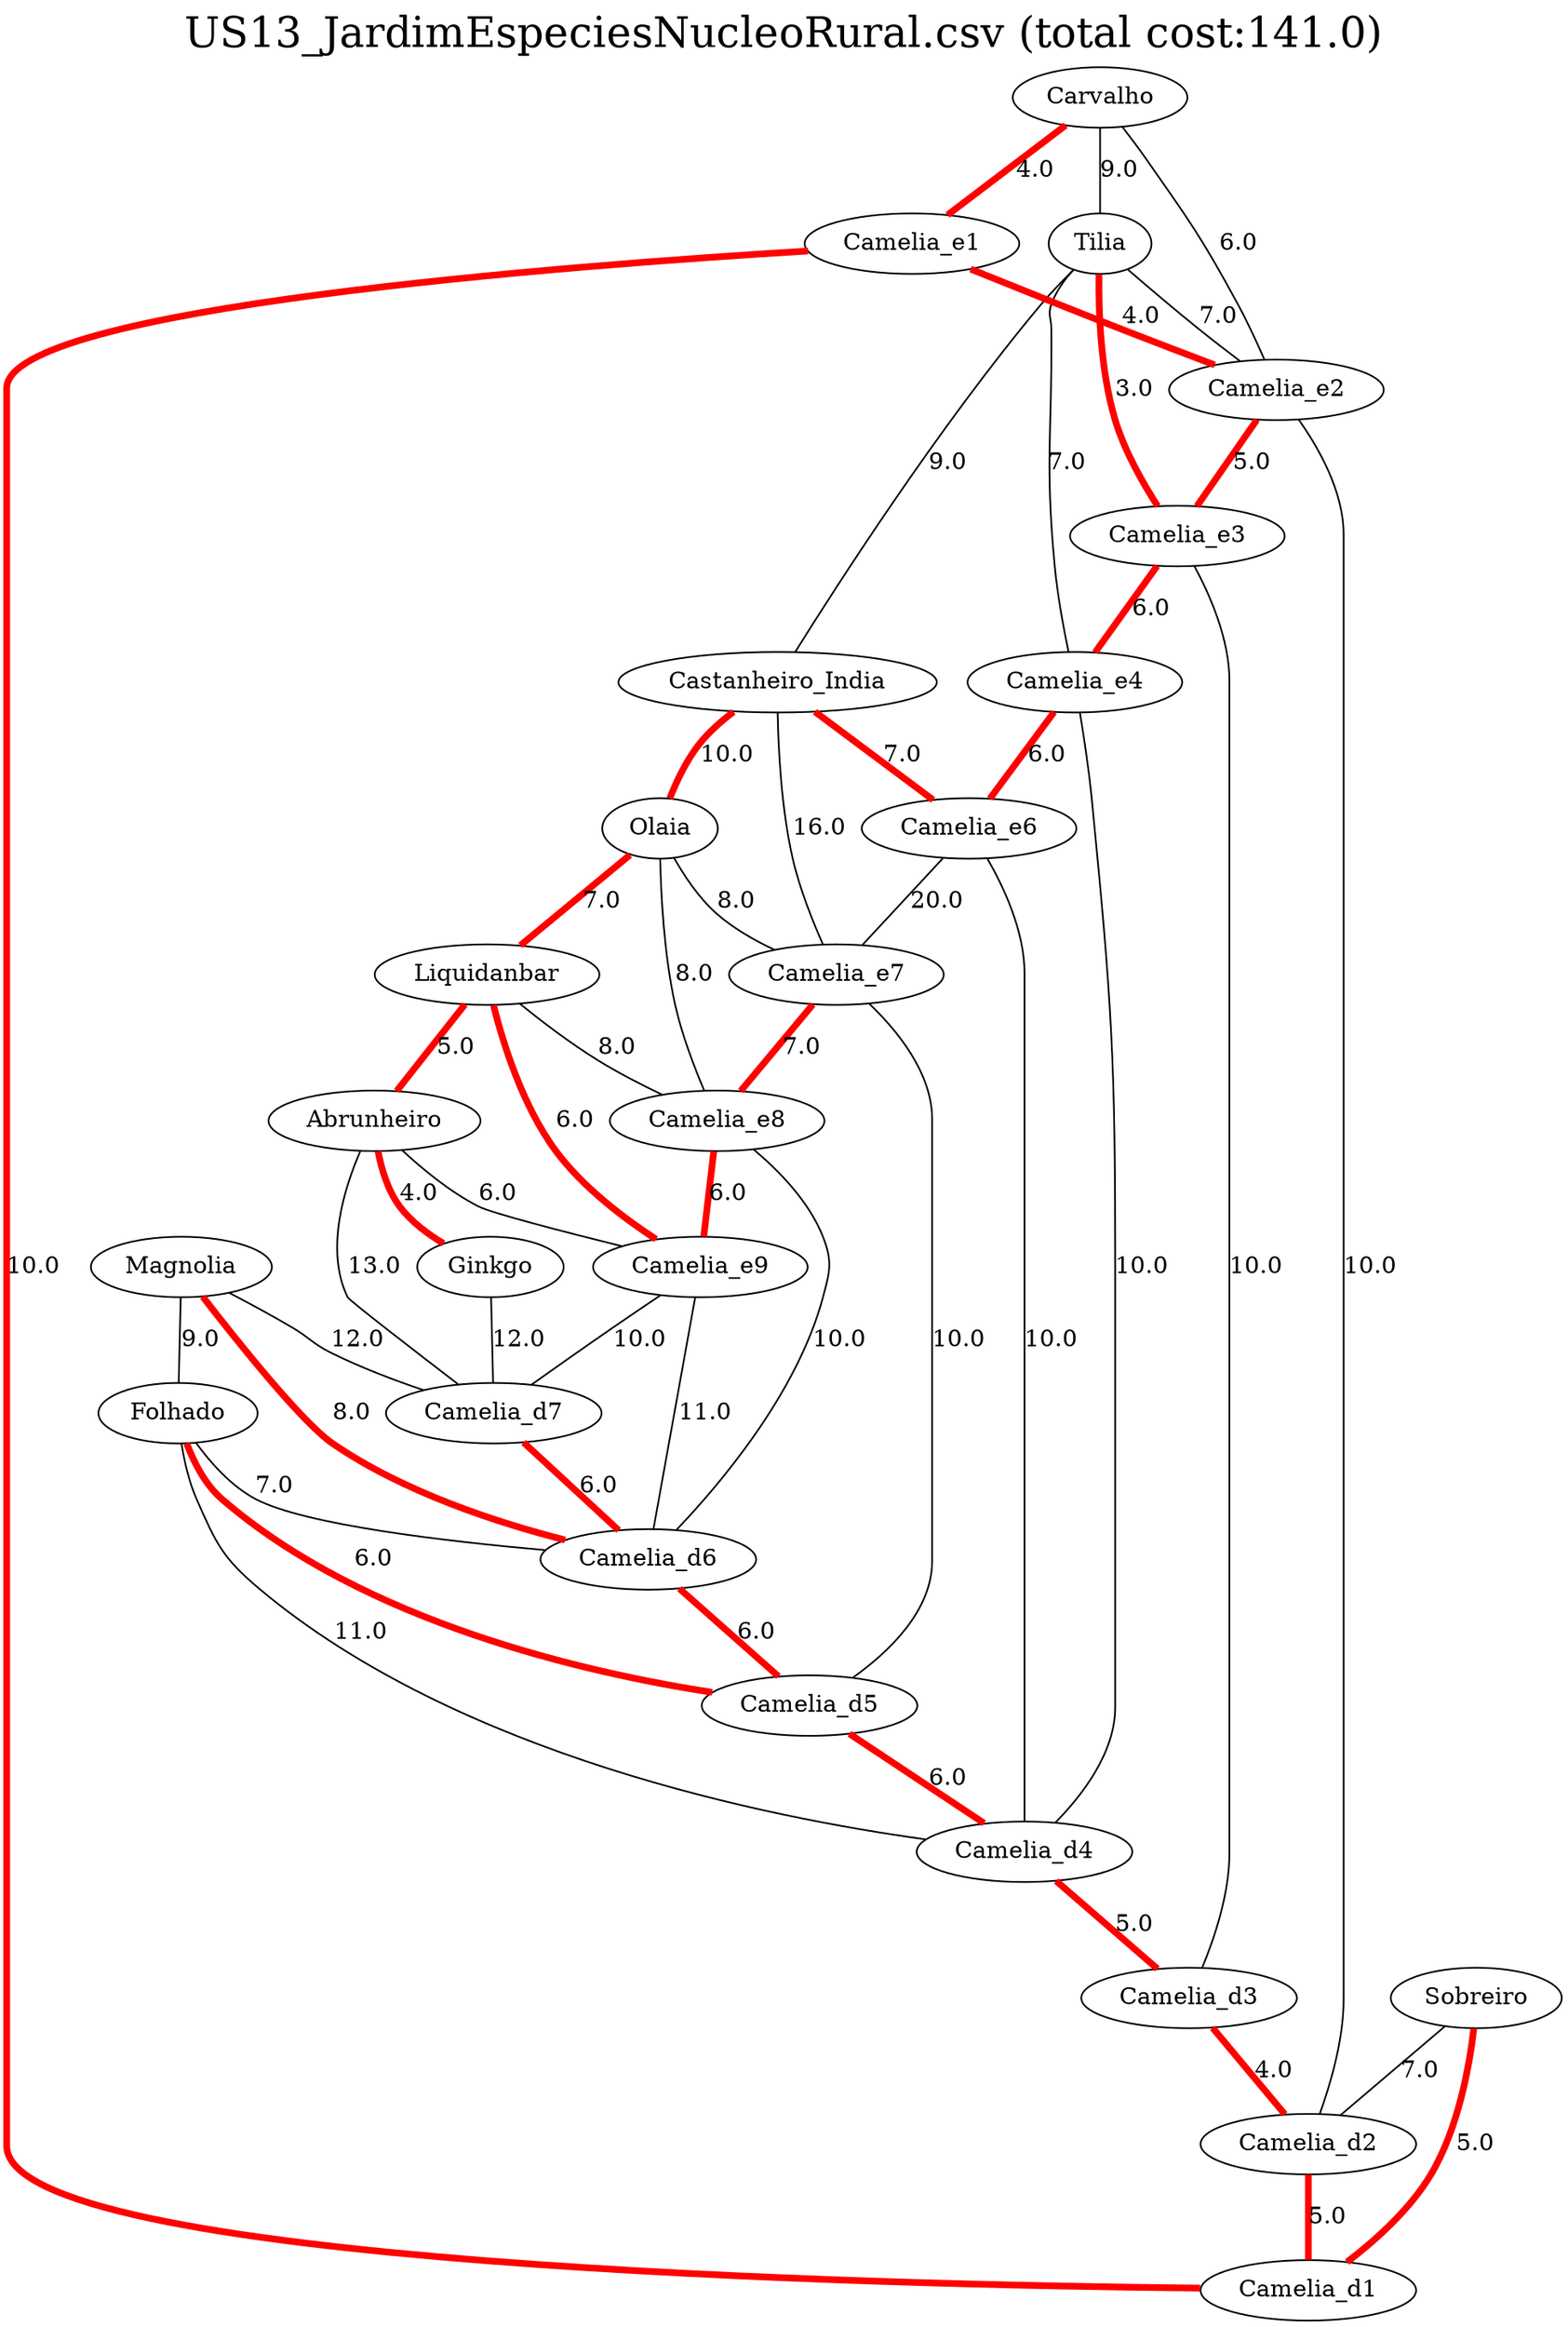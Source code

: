 graph {
labelloc="t";
label="US13_JardimEspeciesNucleoRural.csv (total cost:141.0)";
fontsize=25;
fontweight=bold;
    Tilia -- Camelia_e3 [label="3.0", color="red", len=2, penwidth=4.0];
    Carvalho -- Camelia_e1 [label="4.0", color="red", len=2, penwidth=4.0];
    Abrunheiro -- Ginkgo [label="4.0", color="red", len=2, penwidth=4.0];
    Camelia_e1 -- Camelia_e2 [label="4.0", color="red", len=2, penwidth=4.0];
    Camelia_d3 -- Camelia_d2 [label="4.0", color="red", len=2, penwidth=4.0];
    Liquidanbar -- Abrunheiro [label="5.0", color="red", len=2, penwidth=4.0];
    Sobreiro -- Camelia_d1 [label="5.0", color="red", len=2, penwidth=4.0];
    Camelia_e2 -- Camelia_e3 [label="5.0", color="red", len=2, penwidth=4.0];
    Camelia_d4 -- Camelia_d3 [label="5.0", color="red", len=2, penwidth=4.0];
    Camelia_d2 -- Camelia_d1 [label="5.0", color="red", len=2, penwidth=4.0];
    Carvalho -- Camelia_e2 [label="6.0", color="black", len=2, penwidth=1.0];
    Liquidanbar -- Camelia_e9 [label="6.0", color="red", len=2, penwidth=4.0];
    Abrunheiro -- Camelia_e9 [label="6.0", color="black", len=2, penwidth=1.0];
    Folhado -- Camelia_d5 [label="6.0", color="red", len=2, penwidth=4.0];
    Camelia_e3 -- Camelia_e4 [label="6.0", color="red", len=2, penwidth=4.0];
    Camelia_e4 -- Camelia_e6 [label="6.0", color="red", len=2, penwidth=4.0];
    Camelia_e8 -- Camelia_e9 [label="6.0", color="red", len=2, penwidth=4.0];
    Camelia_d7 -- Camelia_d6 [label="6.0", color="red", len=2, penwidth=4.0];
    Camelia_d6 -- Camelia_d5 [label="6.0", color="red", len=2, penwidth=4.0];
    Camelia_d5 -- Camelia_d4 [label="6.0", color="red", len=2, penwidth=4.0];
    Tilia -- Camelia_e2 [label="7.0", color="black", len=2, penwidth=1.0];
    Tilia -- Camelia_e4 [label="7.0", color="black", len=2, penwidth=1.0];
    Castanheiro_India -- Camelia_e6 [label="7.0", color="red", len=2, penwidth=4.0];
    Olaia -- Liquidanbar [label="7.0", color="red", len=2, penwidth=4.0];
    Folhado -- Camelia_d6 [label="7.0", color="black", len=2, penwidth=1.0];
    Sobreiro -- Camelia_d2 [label="7.0", color="black", len=2, penwidth=1.0];
    Camelia_e7 -- Camelia_e8 [label="7.0", color="red", len=2, penwidth=4.0];
    Olaia -- Camelia_e7 [label="8.0", color="black", len=2, penwidth=1.0];
    Olaia -- Camelia_e8 [label="8.0", color="black", len=2, penwidth=1.0];
    Liquidanbar -- Camelia_e8 [label="8.0", color="black", len=2, penwidth=1.0];
    Magnolia -- Camelia_d6 [label="8.0", color="red", len=2, penwidth=4.0];
    Carvalho -- Tilia [label="9.0", color="black", len=2, penwidth=1.0];
    Tilia -- Castanheiro_India [label="9.0", color="black", len=2, penwidth=1.0];
    Magnolia -- Folhado [label="9.0", color="black", len=2, penwidth=1.0];
    Castanheiro_India -- Olaia [label="10.0", color="red", len=2, penwidth=4.0];
    Camelia_e1 -- Camelia_d1 [label="10.0", color="red", len=2, penwidth=4.0];
    Camelia_e2 -- Camelia_d2 [label="10.0", color="black", len=2, penwidth=1.0];
    Camelia_e3 -- Camelia_d3 [label="10.0", color="black", len=2, penwidth=1.0];
    Camelia_e4 -- Camelia_d4 [label="10.0", color="black", len=2, penwidth=1.0];
    Camelia_e6 -- Camelia_d4 [label="10.0", color="black", len=2, penwidth=1.0];
    Camelia_e7 -- Camelia_d5 [label="10.0", color="black", len=2, penwidth=1.0];
    Camelia_e8 -- Camelia_d6 [label="10.0", color="black", len=2, penwidth=1.0];
    Camelia_e9 -- Camelia_d7 [label="10.0", color="black", len=2, penwidth=1.0];
    Folhado -- Camelia_d4 [label="11.0", color="black", len=2, penwidth=1.0];
    Camelia_e9 -- Camelia_d6 [label="11.0", color="black", len=2, penwidth=1.0];
    Ginkgo -- Camelia_d7 [label="12.0", color="black", len=2, penwidth=1.0];
    Magnolia -- Camelia_d7 [label="12.0", color="black", len=2, penwidth=1.0];
    Abrunheiro -- Camelia_d7 [label="13.0", color="black", len=2, penwidth=1.0];
    Castanheiro_India -- Camelia_e7 [label="16.0", color="black", len=2, penwidth=1.0];
    Camelia_e6 -- Camelia_e7 [label="20.0", color="black", len=2, penwidth=1.0];
}
